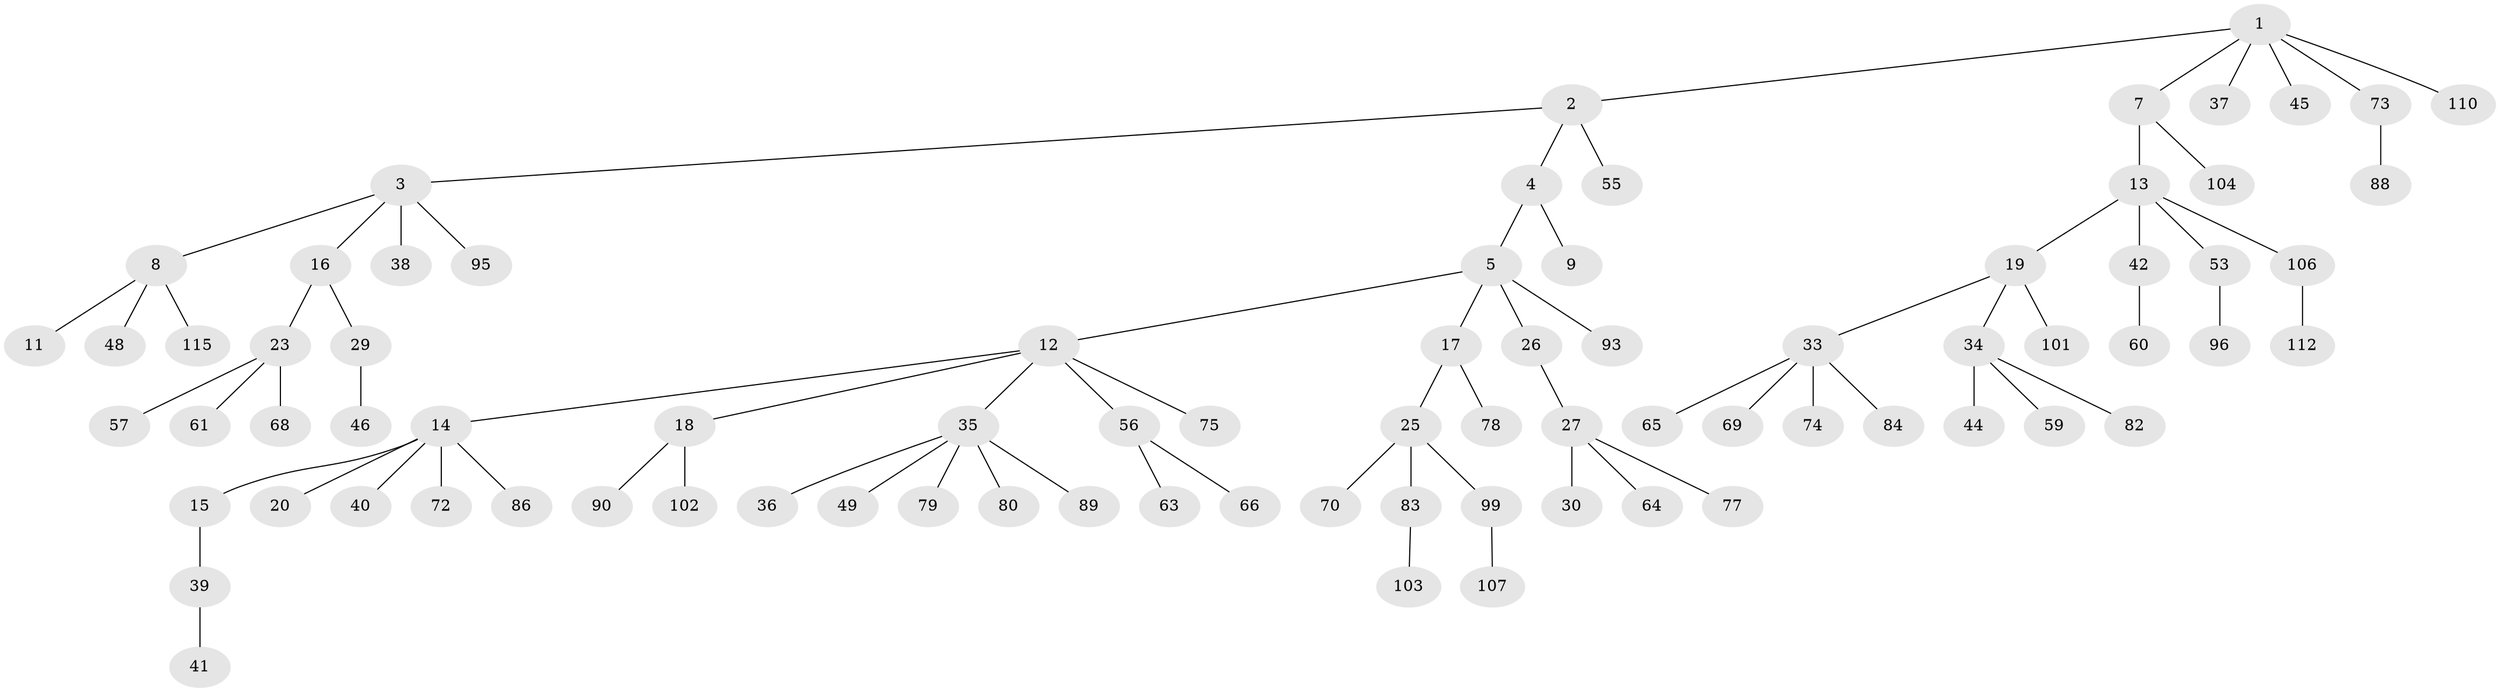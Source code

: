 // Generated by graph-tools (version 1.1) at 2025/52/02/27/25 19:52:12]
// undirected, 81 vertices, 80 edges
graph export_dot {
graph [start="1"]
  node [color=gray90,style=filled];
  1 [super="+54"];
  2 [super="+50"];
  3 [super="+32"];
  4 [super="+108"];
  5 [super="+6"];
  7 [super="+76"];
  8 [super="+10"];
  9;
  11;
  12 [super="+31"];
  13 [super="+24"];
  14;
  15;
  16;
  17 [super="+22"];
  18 [super="+21"];
  19 [super="+28"];
  20 [super="+92"];
  23 [super="+52"];
  25 [super="+58"];
  26;
  27 [super="+97"];
  29 [super="+114"];
  30;
  33 [super="+47"];
  34 [super="+85"];
  35 [super="+51"];
  36;
  37 [super="+43"];
  38;
  39 [super="+81"];
  40;
  41;
  42 [super="+71"];
  44;
  45;
  46 [super="+116"];
  48;
  49;
  53 [super="+91"];
  55;
  56 [super="+62"];
  57 [super="+67"];
  59;
  60 [super="+109"];
  61;
  63;
  64;
  65;
  66;
  68 [super="+94"];
  69;
  70;
  72;
  73;
  74;
  75 [super="+111"];
  77;
  78;
  79;
  80;
  82;
  83;
  84 [super="+87"];
  86 [super="+113"];
  88;
  89;
  90;
  93 [super="+105"];
  95 [super="+98"];
  96 [super="+100"];
  99;
  101;
  102;
  103;
  104;
  106;
  107;
  110;
  112;
  115;
  1 -- 2;
  1 -- 7;
  1 -- 37;
  1 -- 45;
  1 -- 110;
  1 -- 73;
  2 -- 3;
  2 -- 4;
  2 -- 55;
  3 -- 8;
  3 -- 16;
  3 -- 38;
  3 -- 95;
  4 -- 5;
  4 -- 9;
  5 -- 12;
  5 -- 17;
  5 -- 93;
  5 -- 26;
  7 -- 13;
  7 -- 104;
  8 -- 11;
  8 -- 48;
  8 -- 115;
  12 -- 14;
  12 -- 18;
  12 -- 56;
  12 -- 75;
  12 -- 35;
  13 -- 19;
  13 -- 53;
  13 -- 42;
  13 -- 106;
  14 -- 15;
  14 -- 20;
  14 -- 40;
  14 -- 72;
  14 -- 86;
  15 -- 39;
  16 -- 23;
  16 -- 29;
  17 -- 25;
  17 -- 78;
  18 -- 102;
  18 -- 90;
  19 -- 33;
  19 -- 34;
  19 -- 101;
  23 -- 57;
  23 -- 68;
  23 -- 61;
  25 -- 70;
  25 -- 99;
  25 -- 83;
  26 -- 27;
  27 -- 30;
  27 -- 64;
  27 -- 77;
  29 -- 46;
  33 -- 69;
  33 -- 84;
  33 -- 65;
  33 -- 74;
  34 -- 44;
  34 -- 59;
  34 -- 82;
  35 -- 36;
  35 -- 49;
  35 -- 80;
  35 -- 89;
  35 -- 79;
  39 -- 41;
  42 -- 60;
  53 -- 96;
  56 -- 63;
  56 -- 66;
  73 -- 88;
  83 -- 103;
  99 -- 107;
  106 -- 112;
}
